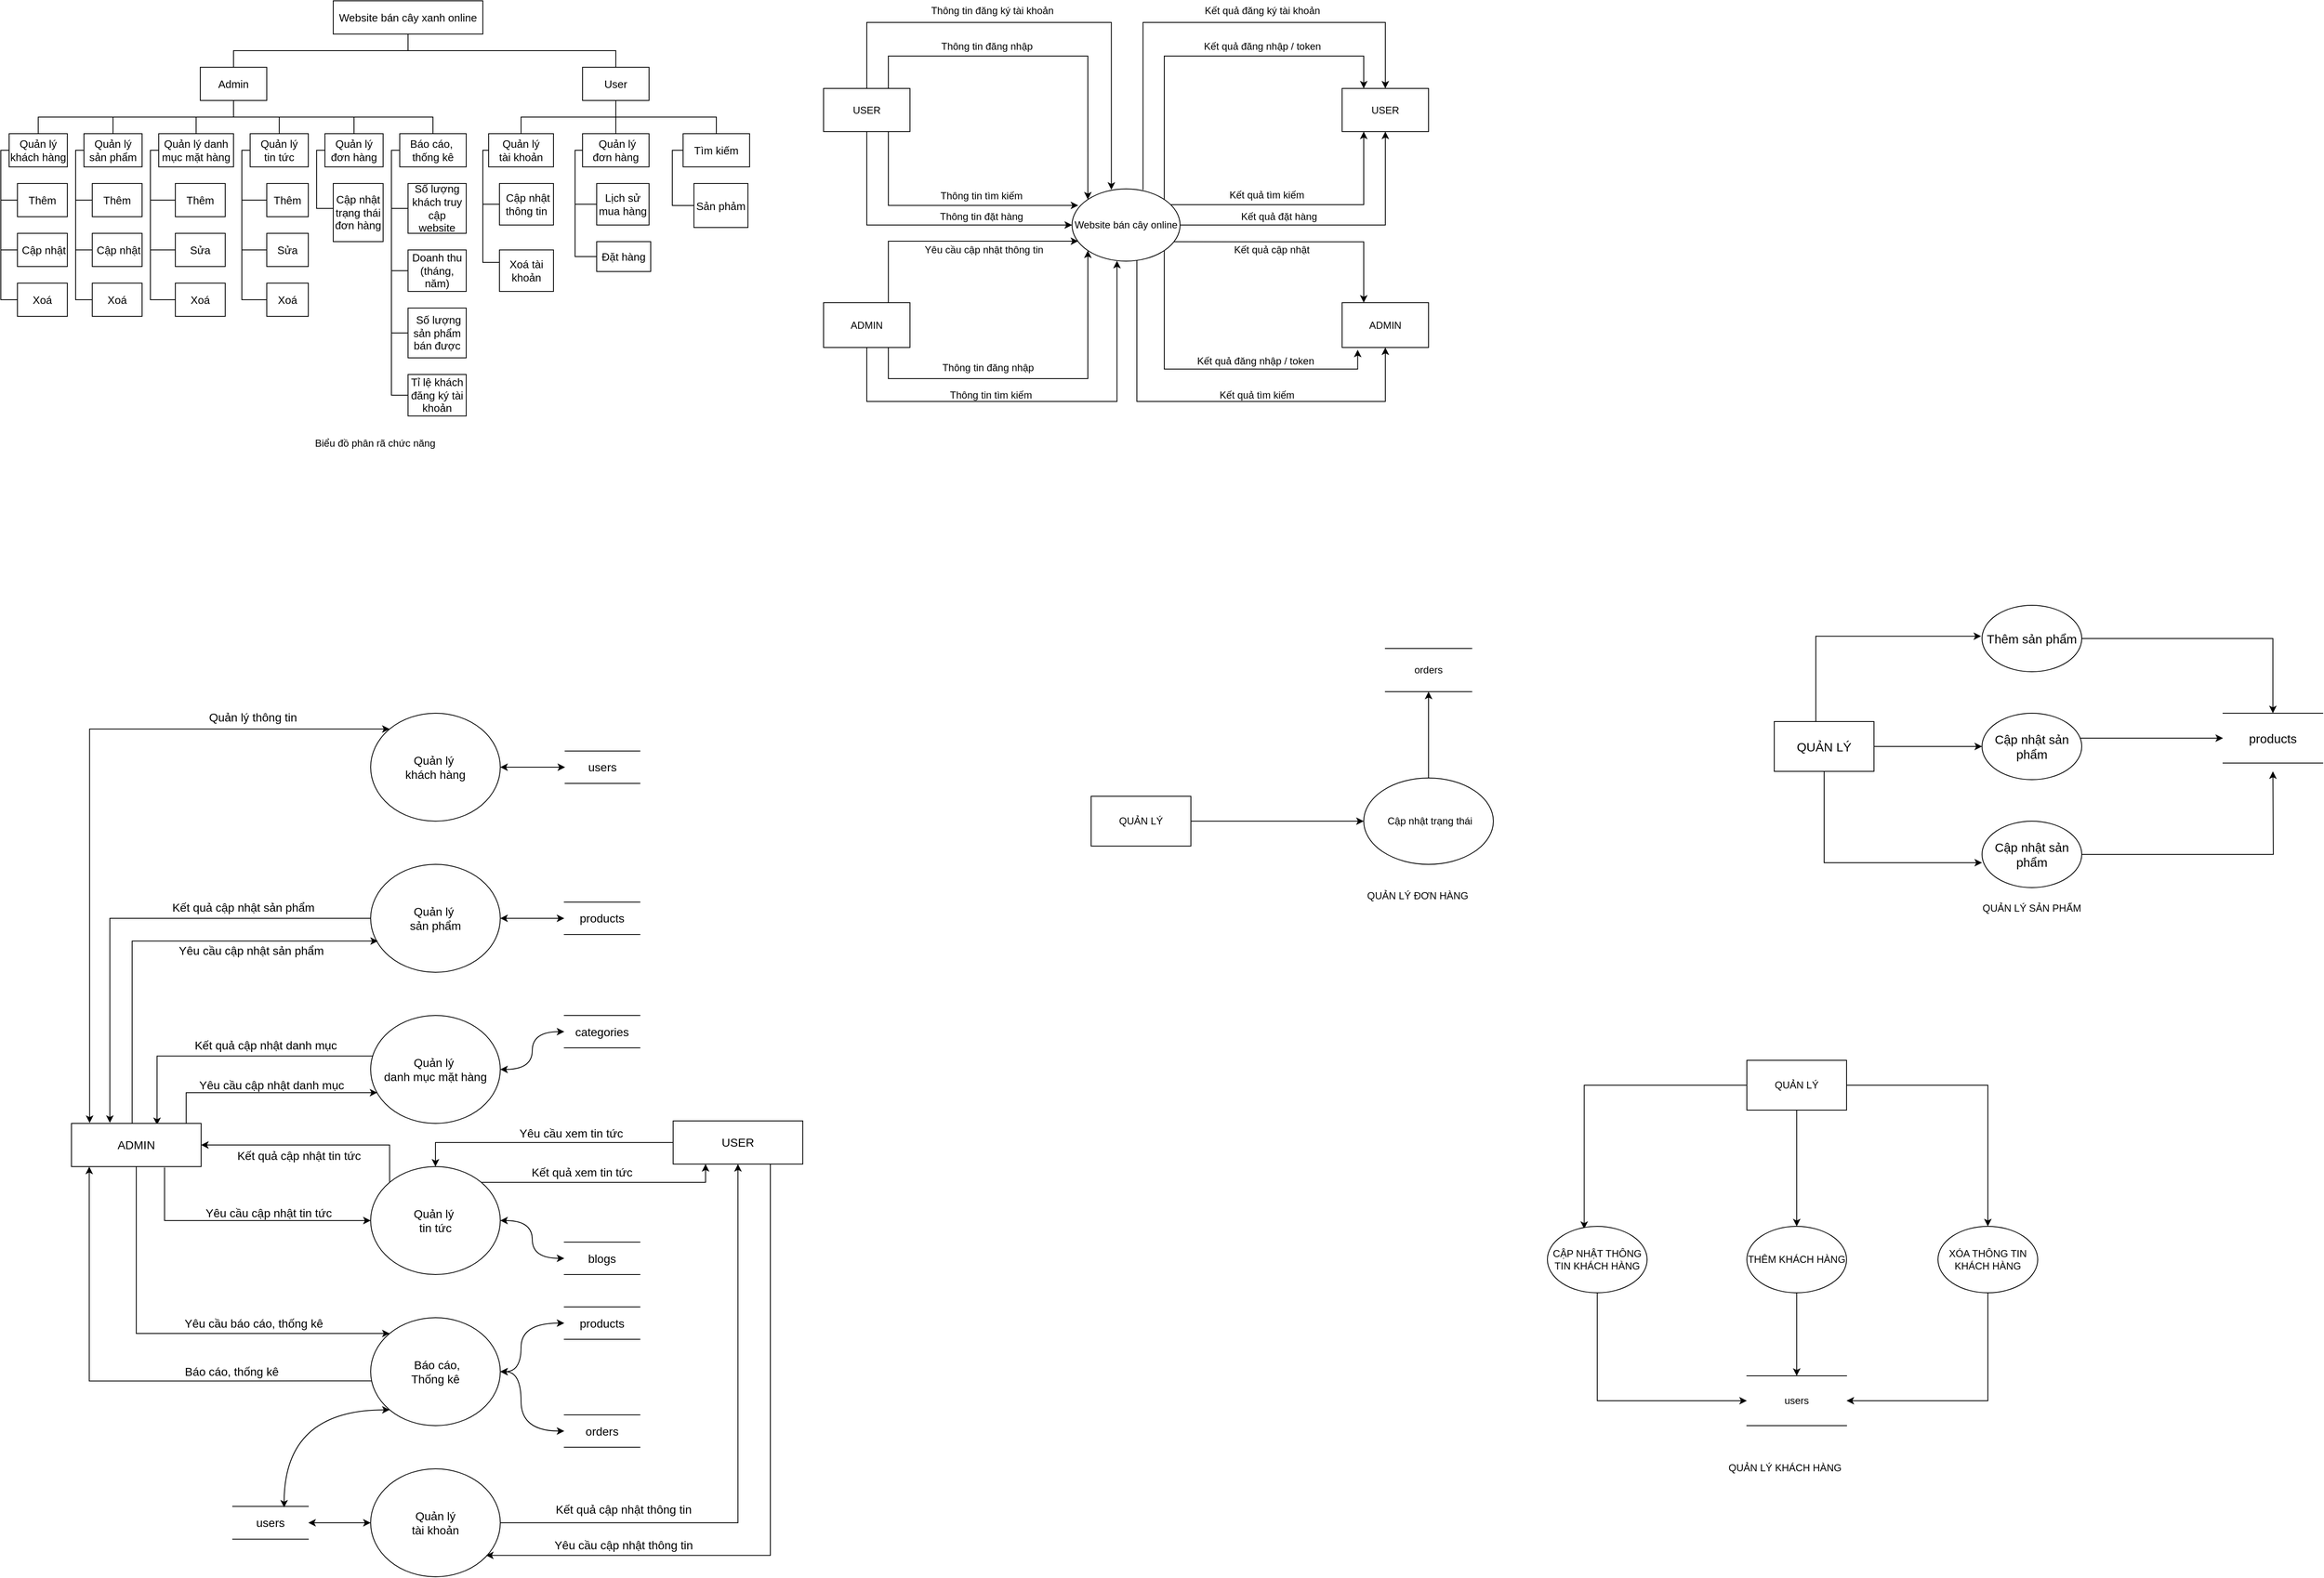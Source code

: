 <mxfile version="13.5.3" type="github">
  <diagram id="et3AeFfBmYFvC4YX-WKQ" name="Page-1">
    <mxGraphModel dx="928" dy="590" grid="1" gridSize="13" guides="1" tooltips="1" connect="1" arrows="1" fold="1" page="1" pageScale="1" pageWidth="8000" pageHeight="8000" background="#FFFFFF" math="0" shadow="0">
      <root>
        <mxCell id="0" />
        <mxCell id="1" parent="0" />
        <mxCell id="l6hHztyn9rgP2krN6HWv-18" style="edgeStyle=orthogonalEdgeStyle;rounded=0;orthogonalLoop=1;jettySize=auto;html=1;exitX=0.5;exitY=1;exitDx=0;exitDy=0;entryX=0.5;entryY=0;entryDx=0;entryDy=0;endArrow=none;endFill=0;fontSize=13;" parent="1" source="l6hHztyn9rgP2krN6HWv-1" target="l6hHztyn9rgP2krN6HWv-2" edge="1">
          <mxGeometry relative="1" as="geometry" />
        </mxCell>
        <mxCell id="l6hHztyn9rgP2krN6HWv-19" style="edgeStyle=orthogonalEdgeStyle;rounded=0;orthogonalLoop=1;jettySize=auto;html=1;exitX=0.5;exitY=1;exitDx=0;exitDy=0;entryX=0.5;entryY=0;entryDx=0;entryDy=0;endArrow=none;endFill=0;fontSize=13;" parent="1" source="l6hHztyn9rgP2krN6HWv-1" target="l6hHztyn9rgP2krN6HWv-3" edge="1">
          <mxGeometry relative="1" as="geometry" />
        </mxCell>
        <mxCell id="l6hHztyn9rgP2krN6HWv-1" value="Website bán cây xanh online" style="rounded=0;whiteSpace=wrap;html=1;fontSize=13;" parent="1" vertex="1">
          <mxGeometry x="450" y="52" width="180" height="40" as="geometry" />
        </mxCell>
        <mxCell id="l6hHztyn9rgP2krN6HWv-12" style="edgeStyle=orthogonalEdgeStyle;rounded=0;orthogonalLoop=1;jettySize=auto;html=1;exitX=0.5;exitY=1;exitDx=0;exitDy=0;entryX=0.5;entryY=0;entryDx=0;entryDy=0;endArrow=none;endFill=0;fontSize=13;" parent="1" source="l6hHztyn9rgP2krN6HWv-2" target="l6hHztyn9rgP2krN6HWv-4" edge="1">
          <mxGeometry relative="1" as="geometry" />
        </mxCell>
        <mxCell id="l6hHztyn9rgP2krN6HWv-13" style="edgeStyle=orthogonalEdgeStyle;rounded=0;orthogonalLoop=1;jettySize=auto;html=1;exitX=0.5;exitY=1;exitDx=0;exitDy=0;entryX=0.5;entryY=0;entryDx=0;entryDy=0;endArrow=none;endFill=0;fontSize=13;" parent="1" source="l6hHztyn9rgP2krN6HWv-2" target="l6hHztyn9rgP2krN6HWv-8" edge="1">
          <mxGeometry relative="1" as="geometry" />
        </mxCell>
        <mxCell id="l6hHztyn9rgP2krN6HWv-14" style="edgeStyle=orthogonalEdgeStyle;rounded=0;orthogonalLoop=1;jettySize=auto;html=1;exitX=0.5;exitY=1;exitDx=0;exitDy=0;entryX=0.5;entryY=0;entryDx=0;entryDy=0;endArrow=none;endFill=0;fontSize=13;" parent="1" source="l6hHztyn9rgP2krN6HWv-2" target="l6hHztyn9rgP2krN6HWv-9" edge="1">
          <mxGeometry relative="1" as="geometry" />
        </mxCell>
        <mxCell id="l6hHztyn9rgP2krN6HWv-15" style="edgeStyle=orthogonalEdgeStyle;rounded=0;orthogonalLoop=1;jettySize=auto;html=1;exitX=0.5;exitY=1;exitDx=0;exitDy=0;entryX=0.5;entryY=0;entryDx=0;entryDy=0;endArrow=none;endFill=0;fontSize=13;" parent="1" source="l6hHztyn9rgP2krN6HWv-2" target="l6hHztyn9rgP2krN6HWv-7" edge="1">
          <mxGeometry relative="1" as="geometry" />
        </mxCell>
        <mxCell id="l6hHztyn9rgP2krN6HWv-16" style="edgeStyle=orthogonalEdgeStyle;rounded=0;orthogonalLoop=1;jettySize=auto;html=1;exitX=0.5;exitY=1;exitDx=0;exitDy=0;entryX=0.5;entryY=0;entryDx=0;entryDy=0;endArrow=none;endFill=0;fontSize=13;" parent="1" source="l6hHztyn9rgP2krN6HWv-2" target="l6hHztyn9rgP2krN6HWv-6" edge="1">
          <mxGeometry relative="1" as="geometry" />
        </mxCell>
        <mxCell id="l6hHztyn9rgP2krN6HWv-17" style="edgeStyle=orthogonalEdgeStyle;rounded=0;orthogonalLoop=1;jettySize=auto;html=1;exitX=0.5;exitY=1;exitDx=0;exitDy=0;entryX=0.5;entryY=0;entryDx=0;entryDy=0;endArrow=none;endFill=0;fontSize=13;" parent="1" source="l6hHztyn9rgP2krN6HWv-2" target="l6hHztyn9rgP2krN6HWv-5" edge="1">
          <mxGeometry relative="1" as="geometry" />
        </mxCell>
        <mxCell id="l6hHztyn9rgP2krN6HWv-2" value="Admin" style="rounded=0;whiteSpace=wrap;html=1;fontSize=13;" parent="1" vertex="1">
          <mxGeometry x="290" y="132" width="80" height="40" as="geometry" />
        </mxCell>
        <mxCell id="l6hHztyn9rgP2krN6HWv-20" style="edgeStyle=orthogonalEdgeStyle;rounded=0;orthogonalLoop=1;jettySize=auto;html=1;exitX=0.5;exitY=1;exitDx=0;exitDy=0;entryX=0.5;entryY=0;entryDx=0;entryDy=0;endArrow=none;endFill=0;fontSize=13;" parent="1" source="l6hHztyn9rgP2krN6HWv-3" target="l6hHztyn9rgP2krN6HWv-10" edge="1">
          <mxGeometry relative="1" as="geometry" />
        </mxCell>
        <mxCell id="l6hHztyn9rgP2krN6HWv-21" style="edgeStyle=orthogonalEdgeStyle;rounded=0;orthogonalLoop=1;jettySize=auto;html=1;exitX=0.5;exitY=1;exitDx=0;exitDy=0;entryX=0.5;entryY=0;entryDx=0;entryDy=0;endArrow=none;endFill=0;fontSize=13;" parent="1" source="l6hHztyn9rgP2krN6HWv-3" target="l6hHztyn9rgP2krN6HWv-11" edge="1">
          <mxGeometry relative="1" as="geometry" />
        </mxCell>
        <mxCell id="C2IFcDloGhtmpvNx6dyK-3" style="edgeStyle=orthogonalEdgeStyle;rounded=0;orthogonalLoop=1;jettySize=auto;html=1;exitX=0.5;exitY=1;exitDx=0;exitDy=0;entryX=0.5;entryY=0;entryDx=0;entryDy=0;endArrow=none;endFill=0;fontSize=13;" parent="1" source="l6hHztyn9rgP2krN6HWv-3" target="C2IFcDloGhtmpvNx6dyK-2" edge="1">
          <mxGeometry relative="1" as="geometry" />
        </mxCell>
        <mxCell id="l6hHztyn9rgP2krN6HWv-3" value="User" style="rounded=0;whiteSpace=wrap;html=1;fontSize=13;" parent="1" vertex="1">
          <mxGeometry x="750" y="132" width="80" height="40" as="geometry" />
        </mxCell>
        <mxCell id="l6hHztyn9rgP2krN6HWv-25" style="edgeStyle=orthogonalEdgeStyle;rounded=0;orthogonalLoop=1;jettySize=auto;html=1;exitX=0;exitY=0.5;exitDx=0;exitDy=0;entryX=0;entryY=0.5;entryDx=0;entryDy=0;endArrow=none;endFill=0;fontSize=13;" parent="1" source="l6hHztyn9rgP2krN6HWv-4" target="l6hHztyn9rgP2krN6HWv-22" edge="1">
          <mxGeometry relative="1" as="geometry">
            <Array as="points">
              <mxPoint x="50" y="232" />
              <mxPoint x="50" y="292" />
            </Array>
          </mxGeometry>
        </mxCell>
        <mxCell id="l6hHztyn9rgP2krN6HWv-26" style="edgeStyle=orthogonalEdgeStyle;rounded=0;orthogonalLoop=1;jettySize=auto;html=1;exitX=0;exitY=0.5;exitDx=0;exitDy=0;entryX=0;entryY=0.5;entryDx=0;entryDy=0;endArrow=none;endFill=0;fontSize=13;" parent="1" source="l6hHztyn9rgP2krN6HWv-4" target="l6hHztyn9rgP2krN6HWv-23" edge="1">
          <mxGeometry relative="1" as="geometry">
            <Array as="points">
              <mxPoint x="50" y="232" />
              <mxPoint x="50" y="352" />
            </Array>
          </mxGeometry>
        </mxCell>
        <mxCell id="l6hHztyn9rgP2krN6HWv-27" style="edgeStyle=orthogonalEdgeStyle;rounded=0;orthogonalLoop=1;jettySize=auto;html=1;exitX=0;exitY=0.5;exitDx=0;exitDy=0;entryX=0;entryY=0.5;entryDx=0;entryDy=0;endArrow=none;endFill=0;fontSize=13;" parent="1" source="l6hHztyn9rgP2krN6HWv-4" target="l6hHztyn9rgP2krN6HWv-24" edge="1">
          <mxGeometry relative="1" as="geometry">
            <Array as="points">
              <mxPoint x="50" y="232" />
              <mxPoint x="50" y="412" />
            </Array>
          </mxGeometry>
        </mxCell>
        <mxCell id="l6hHztyn9rgP2krN6HWv-4" value="Quản lý &lt;br style=&quot;font-size: 13px;&quot;&gt;khách hàng" style="rounded=0;whiteSpace=wrap;html=1;fontSize=13;" parent="1" vertex="1">
          <mxGeometry x="60" y="212" width="70" height="40" as="geometry" />
        </mxCell>
        <mxCell id="l6hHztyn9rgP2krN6HWv-53" style="edgeStyle=orthogonalEdgeStyle;rounded=0;orthogonalLoop=1;jettySize=auto;html=1;exitX=0;exitY=0.5;exitDx=0;exitDy=0;entryX=0;entryY=0.5;entryDx=0;entryDy=0;endArrow=none;endFill=0;fontSize=13;" parent="1" source="l6hHztyn9rgP2krN6HWv-5" target="l6hHztyn9rgP2krN6HWv-49" edge="1">
          <mxGeometry relative="1" as="geometry">
            <Array as="points">
              <mxPoint x="520" y="232" />
              <mxPoint x="520" y="302" />
            </Array>
          </mxGeometry>
        </mxCell>
        <mxCell id="l6hHztyn9rgP2krN6HWv-54" style="edgeStyle=orthogonalEdgeStyle;rounded=0;orthogonalLoop=1;jettySize=auto;html=1;exitX=0;exitY=0.5;exitDx=0;exitDy=0;entryX=0;entryY=0.5;entryDx=0;entryDy=0;endArrow=none;endFill=0;fontSize=13;" parent="1" source="l6hHztyn9rgP2krN6HWv-5" target="l6hHztyn9rgP2krN6HWv-51" edge="1">
          <mxGeometry relative="1" as="geometry">
            <Array as="points">
              <mxPoint x="520" y="232" />
              <mxPoint x="520" y="377" />
            </Array>
          </mxGeometry>
        </mxCell>
        <mxCell id="l6hHztyn9rgP2krN6HWv-55" style="edgeStyle=orthogonalEdgeStyle;rounded=0;orthogonalLoop=1;jettySize=auto;html=1;exitX=0;exitY=0.5;exitDx=0;exitDy=0;entryX=0;entryY=0.5;entryDx=0;entryDy=0;endArrow=none;endFill=0;fontSize=13;" parent="1" source="l6hHztyn9rgP2krN6HWv-5" target="l6hHztyn9rgP2krN6HWv-50" edge="1">
          <mxGeometry relative="1" as="geometry">
            <Array as="points">
              <mxPoint x="520" y="232" />
              <mxPoint x="520" y="452" />
            </Array>
          </mxGeometry>
        </mxCell>
        <mxCell id="l6hHztyn9rgP2krN6HWv-56" style="edgeStyle=orthogonalEdgeStyle;rounded=0;orthogonalLoop=1;jettySize=auto;html=1;exitX=0;exitY=0.5;exitDx=0;exitDy=0;entryX=0;entryY=0.5;entryDx=0;entryDy=0;endArrow=none;endFill=0;fontSize=13;" parent="1" source="l6hHztyn9rgP2krN6HWv-5" target="l6hHztyn9rgP2krN6HWv-52" edge="1">
          <mxGeometry relative="1" as="geometry">
            <Array as="points">
              <mxPoint x="520" y="232" />
              <mxPoint x="520" y="527" />
            </Array>
          </mxGeometry>
        </mxCell>
        <mxCell id="l6hHztyn9rgP2krN6HWv-5" value="Báo cáo,&amp;nbsp;&lt;br style=&quot;font-size: 13px;&quot;&gt;thống kê" style="rounded=0;whiteSpace=wrap;html=1;fontSize=13;" parent="1" vertex="1">
          <mxGeometry x="530" y="212" width="80" height="40" as="geometry" />
        </mxCell>
        <mxCell id="l6hHztyn9rgP2krN6HWv-48" style="edgeStyle=orthogonalEdgeStyle;rounded=0;orthogonalLoop=1;jettySize=auto;html=1;exitX=0;exitY=0.5;exitDx=0;exitDy=0;entryX=0;entryY=0.5;entryDx=0;entryDy=0;endArrow=none;endFill=0;fontSize=13;" parent="1" source="l6hHztyn9rgP2krN6HWv-6" target="l6hHztyn9rgP2krN6HWv-47" edge="1">
          <mxGeometry relative="1" as="geometry">
            <Array as="points">
              <mxPoint x="430" y="232" />
              <mxPoint x="430" y="302" />
            </Array>
          </mxGeometry>
        </mxCell>
        <mxCell id="l6hHztyn9rgP2krN6HWv-6" value="Quản lý&lt;br style=&quot;font-size: 13px;&quot;&gt;đơn hàng" style="rounded=0;whiteSpace=wrap;html=1;fontSize=13;" parent="1" vertex="1">
          <mxGeometry x="440" y="212" width="70" height="40" as="geometry" />
        </mxCell>
        <mxCell id="l6hHztyn9rgP2krN6HWv-7" value="Quản lý&lt;br style=&quot;font-size: 13px;&quot;&gt;tin tức" style="rounded=0;whiteSpace=wrap;html=1;fontSize=13;" parent="1" vertex="1">
          <mxGeometry x="350" y="212" width="70" height="40" as="geometry" />
        </mxCell>
        <mxCell id="l6hHztyn9rgP2krN6HWv-34" style="edgeStyle=orthogonalEdgeStyle;rounded=0;orthogonalLoop=1;jettySize=auto;html=1;exitX=0;exitY=0.5;exitDx=0;exitDy=0;entryX=0;entryY=0.5;entryDx=0;entryDy=0;endArrow=none;endFill=0;fontSize=13;" parent="1" source="l6hHztyn9rgP2krN6HWv-8" target="l6hHztyn9rgP2krN6HWv-28" edge="1">
          <mxGeometry relative="1" as="geometry">
            <Array as="points">
              <mxPoint x="140" y="232" />
              <mxPoint x="140" y="292" />
            </Array>
          </mxGeometry>
        </mxCell>
        <mxCell id="l6hHztyn9rgP2krN6HWv-35" style="edgeStyle=orthogonalEdgeStyle;rounded=0;orthogonalLoop=1;jettySize=auto;html=1;exitX=0;exitY=0.5;exitDx=0;exitDy=0;entryX=0;entryY=0.5;entryDx=0;entryDy=0;endArrow=none;endFill=0;fontSize=13;" parent="1" source="l6hHztyn9rgP2krN6HWv-8" target="l6hHztyn9rgP2krN6HWv-29" edge="1">
          <mxGeometry relative="1" as="geometry">
            <Array as="points">
              <mxPoint x="140" y="232" />
              <mxPoint x="140" y="352" />
            </Array>
          </mxGeometry>
        </mxCell>
        <mxCell id="l6hHztyn9rgP2krN6HWv-37" style="edgeStyle=orthogonalEdgeStyle;rounded=0;orthogonalLoop=1;jettySize=auto;html=1;exitX=0;exitY=0.5;exitDx=0;exitDy=0;entryX=0;entryY=0.5;entryDx=0;entryDy=0;endArrow=none;endFill=0;fontSize=13;" parent="1" source="l6hHztyn9rgP2krN6HWv-8" target="l6hHztyn9rgP2krN6HWv-30" edge="1">
          <mxGeometry relative="1" as="geometry">
            <Array as="points">
              <mxPoint x="140" y="232" />
              <mxPoint x="140" y="412" />
            </Array>
          </mxGeometry>
        </mxCell>
        <mxCell id="l6hHztyn9rgP2krN6HWv-8" value="Quản lý &lt;br style=&quot;font-size: 13px;&quot;&gt;sản phẩm" style="rounded=0;whiteSpace=wrap;html=1;fontSize=13;" parent="1" vertex="1">
          <mxGeometry x="150" y="212" width="70" height="40" as="geometry" />
        </mxCell>
        <mxCell id="l6hHztyn9rgP2krN6HWv-38" style="edgeStyle=orthogonalEdgeStyle;rounded=0;orthogonalLoop=1;jettySize=auto;html=1;exitX=0;exitY=0.5;exitDx=0;exitDy=0;entryX=0;entryY=0.5;entryDx=0;entryDy=0;endArrow=none;endFill=0;fontSize=13;" parent="1" source="l6hHztyn9rgP2krN6HWv-9" target="l6hHztyn9rgP2krN6HWv-31" edge="1">
          <mxGeometry relative="1" as="geometry">
            <Array as="points">
              <mxPoint x="230" y="232" />
              <mxPoint x="230" y="292" />
            </Array>
          </mxGeometry>
        </mxCell>
        <mxCell id="l6hHztyn9rgP2krN6HWv-39" style="edgeStyle=orthogonalEdgeStyle;rounded=0;orthogonalLoop=1;jettySize=auto;html=1;exitX=0;exitY=0.5;exitDx=0;exitDy=0;entryX=0;entryY=0.5;entryDx=0;entryDy=0;endArrow=none;endFill=0;fontSize=13;" parent="1" source="l6hHztyn9rgP2krN6HWv-9" target="l6hHztyn9rgP2krN6HWv-32" edge="1">
          <mxGeometry relative="1" as="geometry">
            <Array as="points">
              <mxPoint x="230" y="232" />
              <mxPoint x="230" y="352" />
            </Array>
          </mxGeometry>
        </mxCell>
        <mxCell id="l6hHztyn9rgP2krN6HWv-40" style="edgeStyle=orthogonalEdgeStyle;rounded=0;orthogonalLoop=1;jettySize=auto;html=1;exitX=0;exitY=0.5;exitDx=0;exitDy=0;entryX=0;entryY=0.5;entryDx=0;entryDy=0;endArrow=none;endFill=0;fontSize=13;" parent="1" source="l6hHztyn9rgP2krN6HWv-9" target="l6hHztyn9rgP2krN6HWv-33" edge="1">
          <mxGeometry relative="1" as="geometry">
            <Array as="points">
              <mxPoint x="230" y="232" />
              <mxPoint x="230" y="412" />
            </Array>
          </mxGeometry>
        </mxCell>
        <mxCell id="l6hHztyn9rgP2krN6HWv-9" value="Quản lý danh mục mặt hàng" style="rounded=0;whiteSpace=wrap;html=1;fontSize=13;" parent="1" vertex="1">
          <mxGeometry x="240" y="212" width="90" height="40" as="geometry" />
        </mxCell>
        <mxCell id="l6hHztyn9rgP2krN6HWv-59" style="edgeStyle=orthogonalEdgeStyle;rounded=0;orthogonalLoop=1;jettySize=auto;html=1;exitX=0;exitY=0.5;exitDx=0;exitDy=0;entryX=0;entryY=0.5;entryDx=0;entryDy=0;endArrow=none;endFill=0;fontSize=13;" parent="1" source="l6hHztyn9rgP2krN6HWv-10" target="l6hHztyn9rgP2krN6HWv-57" edge="1">
          <mxGeometry relative="1" as="geometry">
            <Array as="points">
              <mxPoint x="630" y="232" />
              <mxPoint x="630" y="297" />
            </Array>
          </mxGeometry>
        </mxCell>
        <mxCell id="l6hHztyn9rgP2krN6HWv-60" style="edgeStyle=orthogonalEdgeStyle;rounded=0;orthogonalLoop=1;jettySize=auto;html=1;exitX=0;exitY=0.5;exitDx=0;exitDy=0;entryX=0;entryY=0.5;entryDx=0;entryDy=0;endArrow=none;endFill=0;fontSize=13;" parent="1" source="l6hHztyn9rgP2krN6HWv-10" target="l6hHztyn9rgP2krN6HWv-58" edge="1">
          <mxGeometry relative="1" as="geometry">
            <Array as="points">
              <mxPoint x="630" y="232" />
              <mxPoint x="630" y="367" />
            </Array>
          </mxGeometry>
        </mxCell>
        <mxCell id="l6hHztyn9rgP2krN6HWv-10" value="Quản lý&lt;br style=&quot;font-size: 13px;&quot;&gt;tài khoản" style="rounded=0;whiteSpace=wrap;html=1;fontSize=13;" parent="1" vertex="1">
          <mxGeometry x="637" y="212" width="78" height="40" as="geometry" />
        </mxCell>
        <mxCell id="l6hHztyn9rgP2krN6HWv-62" style="edgeStyle=orthogonalEdgeStyle;rounded=0;orthogonalLoop=1;jettySize=auto;html=1;exitX=0;exitY=0.5;exitDx=0;exitDy=0;entryX=0;entryY=0.5;entryDx=0;entryDy=0;endArrow=none;endFill=0;fontSize=13;" parent="1" source="l6hHztyn9rgP2krN6HWv-11" target="l6hHztyn9rgP2krN6HWv-61" edge="1">
          <mxGeometry relative="1" as="geometry">
            <Array as="points">
              <mxPoint x="741" y="232" />
              <mxPoint x="741" y="297" />
            </Array>
          </mxGeometry>
        </mxCell>
        <mxCell id="l6hHztyn9rgP2krN6HWv-66" style="edgeStyle=orthogonalEdgeStyle;rounded=0;orthogonalLoop=1;jettySize=auto;html=1;exitX=0;exitY=0.5;exitDx=0;exitDy=0;entryX=0;entryY=0.5;entryDx=0;entryDy=0;endArrow=none;endFill=0;fontSize=13;" parent="1" source="l6hHztyn9rgP2krN6HWv-11" target="l6hHztyn9rgP2krN6HWv-64" edge="1">
          <mxGeometry relative="1" as="geometry">
            <Array as="points">
              <mxPoint x="741" y="232" />
              <mxPoint x="741" y="360" />
            </Array>
          </mxGeometry>
        </mxCell>
        <mxCell id="l6hHztyn9rgP2krN6HWv-11" value="&amp;nbsp;Quản lý&lt;br style=&quot;font-size: 13px;&quot;&gt;đơn hàng" style="rounded=0;whiteSpace=wrap;html=1;fontSize=13;" parent="1" vertex="1">
          <mxGeometry x="750" y="212" width="80" height="40" as="geometry" />
        </mxCell>
        <mxCell id="l6hHztyn9rgP2krN6HWv-22" value="Thêm&lt;br style=&quot;font-size: 13px;&quot;&gt;" style="rounded=0;whiteSpace=wrap;html=1;fontSize=13;" parent="1" vertex="1">
          <mxGeometry x="70" y="272" width="60" height="40" as="geometry" />
        </mxCell>
        <mxCell id="l6hHztyn9rgP2krN6HWv-23" value="&amp;nbsp;Cập nhật" style="rounded=0;whiteSpace=wrap;html=1;fontSize=13;" parent="1" vertex="1">
          <mxGeometry x="70" y="332" width="60" height="40" as="geometry" />
        </mxCell>
        <mxCell id="l6hHztyn9rgP2krN6HWv-24" value="Xoá" style="rounded=0;whiteSpace=wrap;html=1;fontSize=13;" parent="1" vertex="1">
          <mxGeometry x="70" y="392" width="60" height="40" as="geometry" />
        </mxCell>
        <mxCell id="l6hHztyn9rgP2krN6HWv-28" value="Thêm&lt;br style=&quot;font-size: 13px;&quot;&gt;" style="rounded=0;whiteSpace=wrap;html=1;fontSize=13;" parent="1" vertex="1">
          <mxGeometry x="160" y="272" width="60" height="40" as="geometry" />
        </mxCell>
        <mxCell id="l6hHztyn9rgP2krN6HWv-29" value="&amp;nbsp;Cập nhật" style="rounded=0;whiteSpace=wrap;html=1;fontSize=13;" parent="1" vertex="1">
          <mxGeometry x="160" y="332" width="60" height="40" as="geometry" />
        </mxCell>
        <mxCell id="l6hHztyn9rgP2krN6HWv-30" value="Xoá" style="rounded=0;whiteSpace=wrap;html=1;fontSize=13;" parent="1" vertex="1">
          <mxGeometry x="160" y="392" width="60" height="40" as="geometry" />
        </mxCell>
        <mxCell id="l6hHztyn9rgP2krN6HWv-31" value="Thêm&lt;br style=&quot;font-size: 13px;&quot;&gt;" style="rounded=0;whiteSpace=wrap;html=1;fontSize=13;" parent="1" vertex="1">
          <mxGeometry x="260" y="272" width="60" height="40" as="geometry" />
        </mxCell>
        <mxCell id="l6hHztyn9rgP2krN6HWv-32" value="Sửa" style="rounded=0;whiteSpace=wrap;html=1;fontSize=13;" parent="1" vertex="1">
          <mxGeometry x="260" y="332" width="60" height="40" as="geometry" />
        </mxCell>
        <mxCell id="l6hHztyn9rgP2krN6HWv-33" value="Xoá" style="rounded=0;whiteSpace=wrap;html=1;fontSize=13;" parent="1" vertex="1">
          <mxGeometry x="260" y="392" width="60" height="40" as="geometry" />
        </mxCell>
        <mxCell id="l6hHztyn9rgP2krN6HWv-41" style="edgeStyle=orthogonalEdgeStyle;rounded=0;orthogonalLoop=1;jettySize=auto;html=1;exitX=0;exitY=0.5;exitDx=0;exitDy=0;entryX=0;entryY=0.5;entryDx=0;entryDy=0;endArrow=none;endFill=0;fontSize=13;" parent="1" target="l6hHztyn9rgP2krN6HWv-44" edge="1">
          <mxGeometry relative="1" as="geometry">
            <mxPoint x="350" y="232" as="sourcePoint" />
            <Array as="points">
              <mxPoint x="340" y="232" />
              <mxPoint x="340" y="292" />
            </Array>
          </mxGeometry>
        </mxCell>
        <mxCell id="l6hHztyn9rgP2krN6HWv-42" style="edgeStyle=orthogonalEdgeStyle;rounded=0;orthogonalLoop=1;jettySize=auto;html=1;exitX=0;exitY=0.5;exitDx=0;exitDy=0;entryX=0;entryY=0.5;entryDx=0;entryDy=0;endArrow=none;endFill=0;fontSize=13;" parent="1" target="l6hHztyn9rgP2krN6HWv-45" edge="1">
          <mxGeometry relative="1" as="geometry">
            <mxPoint x="350" y="232" as="sourcePoint" />
            <Array as="points">
              <mxPoint x="340" y="232" />
              <mxPoint x="340" y="352" />
            </Array>
          </mxGeometry>
        </mxCell>
        <mxCell id="l6hHztyn9rgP2krN6HWv-43" style="edgeStyle=orthogonalEdgeStyle;rounded=0;orthogonalLoop=1;jettySize=auto;html=1;exitX=0;exitY=0.5;exitDx=0;exitDy=0;entryX=0;entryY=0.5;entryDx=0;entryDy=0;endArrow=none;endFill=0;fontSize=13;" parent="1" target="l6hHztyn9rgP2krN6HWv-46" edge="1">
          <mxGeometry relative="1" as="geometry">
            <mxPoint x="350" y="232" as="sourcePoint" />
            <Array as="points">
              <mxPoint x="340" y="232" />
              <mxPoint x="340" y="412" />
            </Array>
          </mxGeometry>
        </mxCell>
        <mxCell id="l6hHztyn9rgP2krN6HWv-44" value="Thêm&lt;br style=&quot;font-size: 13px;&quot;&gt;" style="rounded=0;whiteSpace=wrap;html=1;fontSize=13;" parent="1" vertex="1">
          <mxGeometry x="370" y="272" width="50" height="40" as="geometry" />
        </mxCell>
        <mxCell id="l6hHztyn9rgP2krN6HWv-45" value="Sửa" style="rounded=0;whiteSpace=wrap;html=1;fontSize=13;" parent="1" vertex="1">
          <mxGeometry x="370" y="332" width="50" height="40" as="geometry" />
        </mxCell>
        <mxCell id="l6hHztyn9rgP2krN6HWv-46" value="Xoá" style="rounded=0;whiteSpace=wrap;html=1;fontSize=13;" parent="1" vertex="1">
          <mxGeometry x="370" y="392" width="50" height="40" as="geometry" />
        </mxCell>
        <mxCell id="l6hHztyn9rgP2krN6HWv-47" value="Cập nhật&lt;br style=&quot;font-size: 13px;&quot;&gt;trạng thái&lt;br style=&quot;font-size: 13px;&quot;&gt;đơn hàng" style="rounded=0;whiteSpace=wrap;html=1;fontSize=13;" parent="1" vertex="1">
          <mxGeometry x="450" y="272" width="60" height="70" as="geometry" />
        </mxCell>
        <mxCell id="l6hHztyn9rgP2krN6HWv-49" value="Số lượng khách truy cập website" style="rounded=0;whiteSpace=wrap;html=1;fontSize=13;" parent="1" vertex="1">
          <mxGeometry x="540" y="272" width="70" height="60" as="geometry" />
        </mxCell>
        <mxCell id="l6hHztyn9rgP2krN6HWv-50" value="&amp;nbsp;Số lượng sản phẩm bán được" style="rounded=0;whiteSpace=wrap;html=1;fontSize=13;" parent="1" vertex="1">
          <mxGeometry x="540" y="422" width="70" height="60" as="geometry" />
        </mxCell>
        <mxCell id="l6hHztyn9rgP2krN6HWv-51" value="Doanh thu&lt;br style=&quot;font-size: 13px;&quot;&gt;(tháng, năm)" style="rounded=0;whiteSpace=wrap;html=1;fontSize=13;" parent="1" vertex="1">
          <mxGeometry x="540" y="352" width="70" height="50" as="geometry" />
        </mxCell>
        <mxCell id="l6hHztyn9rgP2krN6HWv-52" value="Tỉ lệ khách đăng ký tài khoản" style="rounded=0;whiteSpace=wrap;html=1;fontSize=13;" parent="1" vertex="1">
          <mxGeometry x="540" y="502" width="70" height="50" as="geometry" />
        </mxCell>
        <mxCell id="l6hHztyn9rgP2krN6HWv-57" value="&amp;nbsp;Cập nhật thông tin" style="rounded=0;whiteSpace=wrap;html=1;fontSize=13;" parent="1" vertex="1">
          <mxGeometry x="650" y="272" width="65" height="50" as="geometry" />
        </mxCell>
        <mxCell id="l6hHztyn9rgP2krN6HWv-58" value="Xoá tài khoản" style="rounded=0;whiteSpace=wrap;html=1;fontSize=13;" parent="1" vertex="1">
          <mxGeometry x="650" y="352" width="65" height="50" as="geometry" />
        </mxCell>
        <mxCell id="l6hHztyn9rgP2krN6HWv-61" value="Lịch sử&lt;br style=&quot;font-size: 13px;&quot;&gt;mua hàng" style="rounded=0;whiteSpace=wrap;html=1;fontSize=13;" parent="1" vertex="1">
          <mxGeometry x="767" y="272" width="63" height="50" as="geometry" />
        </mxCell>
        <mxCell id="l6hHztyn9rgP2krN6HWv-64" value="Đặt hàng" style="rounded=0;whiteSpace=wrap;html=1;fontSize=13;" parent="1" vertex="1">
          <mxGeometry x="767" y="342" width="65" height="36" as="geometry" />
        </mxCell>
        <mxCell id="l6hHztyn9rgP2krN6HWv-76" style="edgeStyle=orthogonalEdgeStyle;rounded=0;orthogonalLoop=1;jettySize=auto;html=1;exitX=1;exitY=1;exitDx=0;exitDy=0;entryX=0.18;entryY=1.05;entryDx=0;entryDy=0;entryPerimeter=0;endArrow=classic;endFill=1;" parent="1" source="l6hHztyn9rgP2krN6HWv-67" target="l6hHztyn9rgP2krN6HWv-75" edge="1">
          <mxGeometry relative="1" as="geometry">
            <Array as="points">
              <mxPoint x="1450" y="495.5" />
              <mxPoint x="1683" y="495.5" />
            </Array>
          </mxGeometry>
        </mxCell>
        <mxCell id="l6hHztyn9rgP2krN6HWv-80" style="edgeStyle=orthogonalEdgeStyle;rounded=0;orthogonalLoop=1;jettySize=auto;html=1;entryX=0.5;entryY=1;entryDx=0;entryDy=0;endArrow=classic;endFill=1;" parent="1" source="l6hHztyn9rgP2krN6HWv-67" target="l6hHztyn9rgP2krN6HWv-75" edge="1">
          <mxGeometry relative="1" as="geometry">
            <Array as="points">
              <mxPoint x="1417" y="534.5" />
              <mxPoint x="1716" y="534.5" />
            </Array>
          </mxGeometry>
        </mxCell>
        <mxCell id="l6hHztyn9rgP2krN6HWv-83" style="edgeStyle=orthogonalEdgeStyle;rounded=0;orthogonalLoop=1;jettySize=auto;html=1;exitX=1;exitY=0;exitDx=0;exitDy=0;entryX=0.25;entryY=0;entryDx=0;entryDy=0;endArrow=classic;endFill=1;" parent="1" source="l6hHztyn9rgP2krN6HWv-67" target="l6hHztyn9rgP2krN6HWv-81" edge="1">
          <mxGeometry relative="1" as="geometry">
            <Array as="points">
              <mxPoint x="1450" y="118.5" />
              <mxPoint x="1690" y="118.5" />
            </Array>
          </mxGeometry>
        </mxCell>
        <mxCell id="ec-PwEsvEGPstZVbb-wG-12" style="edgeStyle=orthogonalEdgeStyle;rounded=0;orthogonalLoop=1;jettySize=auto;html=1;exitX=0.657;exitY=0.014;exitDx=0;exitDy=0;entryX=0.5;entryY=0;entryDx=0;entryDy=0;exitPerimeter=0;" parent="1" source="l6hHztyn9rgP2krN6HWv-67" target="l6hHztyn9rgP2krN6HWv-81" edge="1">
          <mxGeometry relative="1" as="geometry">
            <Array as="points">
              <mxPoint x="1424" y="78" />
              <mxPoint x="1716" y="78" />
            </Array>
          </mxGeometry>
        </mxCell>
        <mxCell id="ec-PwEsvEGPstZVbb-wG-14" style="edgeStyle=orthogonalEdgeStyle;rounded=0;orthogonalLoop=1;jettySize=auto;html=1;exitX=0.912;exitY=0.218;exitDx=0;exitDy=0;entryX=0.25;entryY=1;entryDx=0;entryDy=0;exitPerimeter=0;" parent="1" source="l6hHztyn9rgP2krN6HWv-67" target="l6hHztyn9rgP2krN6HWv-81" edge="1">
          <mxGeometry relative="1" as="geometry" />
        </mxCell>
        <mxCell id="ec-PwEsvEGPstZVbb-wG-17" style="edgeStyle=orthogonalEdgeStyle;rounded=0;orthogonalLoop=1;jettySize=auto;html=1;entryX=0.5;entryY=1;entryDx=0;entryDy=0;" parent="1" source="l6hHztyn9rgP2krN6HWv-67" target="l6hHztyn9rgP2krN6HWv-81" edge="1">
          <mxGeometry relative="1" as="geometry" />
        </mxCell>
        <mxCell id="gGlTVquiV2Og2seTX1WU-3" style="edgeStyle=orthogonalEdgeStyle;rounded=0;orthogonalLoop=1;jettySize=auto;html=1;exitX=0.935;exitY=0.732;exitDx=0;exitDy=0;entryX=0.25;entryY=0;entryDx=0;entryDy=0;exitPerimeter=0;" parent="1" source="l6hHztyn9rgP2krN6HWv-67" target="l6hHztyn9rgP2krN6HWv-75" edge="1">
          <mxGeometry relative="1" as="geometry" />
        </mxCell>
        <mxCell id="l6hHztyn9rgP2krN6HWv-67" value="Website bán cây online" style="ellipse;whiteSpace=wrap;html=1;" parent="1" vertex="1">
          <mxGeometry x="1339" y="278.5" width="130" height="87" as="geometry" />
        </mxCell>
        <mxCell id="l6hHztyn9rgP2krN6HWv-74" style="edgeStyle=orthogonalEdgeStyle;rounded=0;orthogonalLoop=1;jettySize=auto;html=1;exitX=0.75;exitY=1;exitDx=0;exitDy=0;entryX=0;entryY=1;entryDx=0;entryDy=0;endArrow=classic;endFill=1;" parent="1" source="l6hHztyn9rgP2krN6HWv-68" target="l6hHztyn9rgP2krN6HWv-67" edge="1">
          <mxGeometry relative="1" as="geometry">
            <Array as="points">
              <mxPoint x="1118" y="507" />
              <mxPoint x="1358" y="507" />
            </Array>
          </mxGeometry>
        </mxCell>
        <mxCell id="l6hHztyn9rgP2krN6HWv-77" style="edgeStyle=orthogonalEdgeStyle;rounded=0;orthogonalLoop=1;jettySize=auto;html=1;exitX=0.5;exitY=1;exitDx=0;exitDy=0;entryX=0.416;entryY=0.996;entryDx=0;entryDy=0;entryPerimeter=0;endArrow=classic;endFill=1;" parent="1" source="l6hHztyn9rgP2krN6HWv-68" target="l6hHztyn9rgP2krN6HWv-67" edge="1">
          <mxGeometry relative="1" as="geometry">
            <Array as="points">
              <mxPoint x="1092" y="534.5" />
              <mxPoint x="1393" y="534.5" />
            </Array>
          </mxGeometry>
        </mxCell>
        <mxCell id="ec-PwEsvEGPstZVbb-wG-6" style="edgeStyle=orthogonalEdgeStyle;rounded=0;orthogonalLoop=1;jettySize=auto;html=1;exitX=0.75;exitY=0;exitDx=0;exitDy=0;entryX=0.057;entryY=0.724;entryDx=0;entryDy=0;entryPerimeter=0;" parent="1" source="l6hHztyn9rgP2krN6HWv-68" target="l6hHztyn9rgP2krN6HWv-67" edge="1">
          <mxGeometry relative="1" as="geometry">
            <Array as="points">
              <mxPoint x="1118" y="342" />
            </Array>
          </mxGeometry>
        </mxCell>
        <mxCell id="l6hHztyn9rgP2krN6HWv-68" value="ADMIN" style="rounded=0;whiteSpace=wrap;html=1;" parent="1" vertex="1">
          <mxGeometry x="1040" y="415.5" width="104" height="54" as="geometry" />
        </mxCell>
        <mxCell id="l6hHztyn9rgP2krN6HWv-71" style="edgeStyle=orthogonalEdgeStyle;rounded=0;orthogonalLoop=1;jettySize=auto;html=1;exitX=0.25;exitY=0;exitDx=0;exitDy=0;endArrow=classic;endFill=1;entryX=0;entryY=0;entryDx=0;entryDy=0;" parent="1" source="l6hHztyn9rgP2krN6HWv-69" target="l6hHztyn9rgP2krN6HWv-67" edge="1">
          <mxGeometry relative="1" as="geometry">
            <mxPoint x="1443" y="222.5" as="targetPoint" />
            <Array as="points">
              <mxPoint x="1066" y="165.5" />
              <mxPoint x="1118" y="165.5" />
              <mxPoint x="1118" y="118.5" />
              <mxPoint x="1358" y="118.5" />
            </Array>
          </mxGeometry>
        </mxCell>
        <mxCell id="ec-PwEsvEGPstZVbb-wG-1" style="edgeStyle=orthogonalEdgeStyle;rounded=0;orthogonalLoop=1;jettySize=auto;html=1;exitX=0.75;exitY=1;exitDx=0;exitDy=0;entryX=0.057;entryY=0.229;entryDx=0;entryDy=0;entryPerimeter=0;" parent="1" source="l6hHztyn9rgP2krN6HWv-69" target="l6hHztyn9rgP2krN6HWv-67" edge="1">
          <mxGeometry relative="1" as="geometry">
            <Array as="points">
              <mxPoint x="1118" y="298" />
            </Array>
          </mxGeometry>
        </mxCell>
        <mxCell id="ec-PwEsvEGPstZVbb-wG-4" style="edgeStyle=orthogonalEdgeStyle;rounded=0;orthogonalLoop=1;jettySize=auto;html=1;exitX=0.5;exitY=0;exitDx=0;exitDy=0;entryX=0.364;entryY=0.012;entryDx=0;entryDy=0;entryPerimeter=0;" parent="1" source="l6hHztyn9rgP2krN6HWv-69" target="l6hHztyn9rgP2krN6HWv-67" edge="1">
          <mxGeometry relative="1" as="geometry">
            <Array as="points">
              <mxPoint x="1092" y="78" />
              <mxPoint x="1386" y="78" />
            </Array>
          </mxGeometry>
        </mxCell>
        <mxCell id="ec-PwEsvEGPstZVbb-wG-20" style="edgeStyle=orthogonalEdgeStyle;rounded=0;orthogonalLoop=1;jettySize=auto;html=1;exitX=0.5;exitY=1;exitDx=0;exitDy=0;entryX=0;entryY=0.5;entryDx=0;entryDy=0;" parent="1" source="l6hHztyn9rgP2krN6HWv-69" target="l6hHztyn9rgP2krN6HWv-67" edge="1">
          <mxGeometry relative="1" as="geometry">
            <Array as="points">
              <mxPoint x="1092" y="322" />
            </Array>
          </mxGeometry>
        </mxCell>
        <mxCell id="l6hHztyn9rgP2krN6HWv-69" value="USER" style="rounded=0;whiteSpace=wrap;html=1;" parent="1" vertex="1">
          <mxGeometry x="1040" y="157.5" width="104" height="52" as="geometry" />
        </mxCell>
        <mxCell id="l6hHztyn9rgP2krN6HWv-72" value="&amp;nbsp;Thông tin đăng nhập" style="text;html=1;strokeColor=none;fillColor=none;align=center;verticalAlign=middle;whiteSpace=wrap;rounded=0;" parent="1" vertex="1">
          <mxGeometry x="1170" y="96.5" width="130" height="20" as="geometry" />
        </mxCell>
        <mxCell id="l6hHztyn9rgP2krN6HWv-75" value="ADMIN" style="rounded=0;whiteSpace=wrap;html=1;" parent="1" vertex="1">
          <mxGeometry x="1664" y="415.5" width="104" height="54" as="geometry" />
        </mxCell>
        <mxCell id="l6hHztyn9rgP2krN6HWv-79" style="edgeStyle=orthogonalEdgeStyle;rounded=0;orthogonalLoop=1;jettySize=auto;html=1;exitX=0.5;exitY=1;exitDx=0;exitDy=0;endArrow=classic;endFill=1;" parent="1" source="l6hHztyn9rgP2krN6HWv-67" target="l6hHztyn9rgP2krN6HWv-67" edge="1">
          <mxGeometry relative="1" as="geometry" />
        </mxCell>
        <mxCell id="l6hHztyn9rgP2krN6HWv-81" value="USER" style="rounded=0;whiteSpace=wrap;html=1;" parent="1" vertex="1">
          <mxGeometry x="1664" y="157.5" width="104" height="52" as="geometry" />
        </mxCell>
        <mxCell id="l6hHztyn9rgP2krN6HWv-82" value="&amp;nbsp;Kết quả đăng nhập / token" style="text;html=1;strokeColor=none;fillColor=none;align=center;verticalAlign=middle;whiteSpace=wrap;rounded=0;" parent="1" vertex="1">
          <mxGeometry x="1469" y="96.5" width="195" height="20" as="geometry" />
        </mxCell>
        <mxCell id="ec-PwEsvEGPstZVbb-wG-2" value="&amp;nbsp;Thông tin tìm kiếm" style="text;html=1;strokeColor=none;fillColor=none;align=center;verticalAlign=middle;whiteSpace=wrap;rounded=0;" parent="1" vertex="1">
          <mxGeometry x="1170" y="276.5" width="117" height="20" as="geometry" />
        </mxCell>
        <mxCell id="ec-PwEsvEGPstZVbb-wG-5" value="&amp;nbsp;Thông tin đăng ký tài khoản" style="text;html=1;strokeColor=none;fillColor=none;align=center;verticalAlign=middle;whiteSpace=wrap;rounded=0;" parent="1" vertex="1">
          <mxGeometry x="1157" y="54" width="169" height="20" as="geometry" />
        </mxCell>
        <mxCell id="ec-PwEsvEGPstZVbb-wG-7" value="&amp;nbsp;Yêu cầu cập nhật thông tin" style="text;html=1;strokeColor=none;fillColor=none;align=center;verticalAlign=middle;whiteSpace=wrap;rounded=0;" parent="1" vertex="1">
          <mxGeometry x="1147" y="342" width="169" height="20" as="geometry" />
        </mxCell>
        <mxCell id="ec-PwEsvEGPstZVbb-wG-8" value="Thông tin đăng nhập" style="text;html=1;strokeColor=none;fillColor=none;align=center;verticalAlign=middle;whiteSpace=wrap;rounded=0;" parent="1" vertex="1">
          <mxGeometry x="1172.5" y="484" width="130" height="20" as="geometry" />
        </mxCell>
        <mxCell id="ec-PwEsvEGPstZVbb-wG-9" value="Thông tin tìm kiếm" style="text;html=1;strokeColor=none;fillColor=none;align=center;verticalAlign=middle;whiteSpace=wrap;rounded=0;" parent="1" vertex="1">
          <mxGeometry x="1170" y="517" width="143" height="20" as="geometry" />
        </mxCell>
        <mxCell id="ec-PwEsvEGPstZVbb-wG-10" value="&amp;nbsp;Kết quả tìm kiếm" style="text;html=1;strokeColor=none;fillColor=none;align=center;verticalAlign=middle;whiteSpace=wrap;rounded=0;" parent="1" vertex="1">
          <mxGeometry x="1469" y="517" width="182" height="20" as="geometry" />
        </mxCell>
        <mxCell id="ec-PwEsvEGPstZVbb-wG-11" value="Kết quả đăng nhập / token" style="text;html=1;strokeColor=none;fillColor=none;align=center;verticalAlign=middle;whiteSpace=wrap;rounded=0;" parent="1" vertex="1">
          <mxGeometry x="1469" y="475.5" width="182" height="20" as="geometry" />
        </mxCell>
        <mxCell id="ec-PwEsvEGPstZVbb-wG-13" value="&amp;nbsp;Kết quả đăng ký tài khoản" style="text;html=1;strokeColor=none;fillColor=none;align=center;verticalAlign=middle;whiteSpace=wrap;rounded=0;" parent="1" vertex="1">
          <mxGeometry x="1482" y="54" width="169" height="20" as="geometry" />
        </mxCell>
        <mxCell id="ec-PwEsvEGPstZVbb-wG-15" value="Kết quả tìm kiếm" style="text;html=1;strokeColor=none;fillColor=none;align=center;verticalAlign=middle;whiteSpace=wrap;rounded=0;" parent="1" vertex="1">
          <mxGeometry x="1488.5" y="276" width="169" height="20" as="geometry" />
        </mxCell>
        <mxCell id="ec-PwEsvEGPstZVbb-wG-18" value="&amp;nbsp;Kết quả đặt hàng" style="text;html=1;strokeColor=none;fillColor=none;align=center;verticalAlign=middle;whiteSpace=wrap;rounded=0;" parent="1" vertex="1">
          <mxGeometry x="1488.5" y="302" width="195" height="20" as="geometry" />
        </mxCell>
        <mxCell id="ec-PwEsvEGPstZVbb-wG-22" value="&amp;nbsp;Thông tin đặt hàng" style="text;html=1;strokeColor=none;fillColor=none;align=center;verticalAlign=middle;whiteSpace=wrap;rounded=0;" parent="1" vertex="1">
          <mxGeometry x="1170" y="302" width="117" height="20" as="geometry" />
        </mxCell>
        <mxCell id="gGlTVquiV2Og2seTX1WU-4" value="Kết quả cập nhật" style="text;html=1;strokeColor=none;fillColor=none;align=center;verticalAlign=middle;whiteSpace=wrap;rounded=0;" parent="1" vertex="1">
          <mxGeometry x="1508" y="342" width="143" height="20" as="geometry" />
        </mxCell>
        <mxCell id="C2IFcDloGhtmpvNx6dyK-5" style="edgeStyle=orthogonalEdgeStyle;rounded=0;orthogonalLoop=1;jettySize=auto;html=1;exitX=0;exitY=0.5;exitDx=0;exitDy=0;entryX=0;entryY=0.5;entryDx=0;entryDy=0;endArrow=none;endFill=0;fontSize=13;" parent="1" source="C2IFcDloGhtmpvNx6dyK-2" target="C2IFcDloGhtmpvNx6dyK-4" edge="1">
          <mxGeometry relative="1" as="geometry">
            <Array as="points">
              <mxPoint x="858" y="232" />
              <mxPoint x="858" y="299" />
            </Array>
          </mxGeometry>
        </mxCell>
        <mxCell id="C2IFcDloGhtmpvNx6dyK-2" value="Tìm kiếm" style="rounded=0;whiteSpace=wrap;html=1;fontSize=13;" parent="1" vertex="1">
          <mxGeometry x="871" y="212" width="80" height="40" as="geometry" />
        </mxCell>
        <mxCell id="C2IFcDloGhtmpvNx6dyK-4" value="Sản phảm" style="rounded=0;whiteSpace=wrap;html=1;fontSize=13;" parent="1" vertex="1">
          <mxGeometry x="884" y="272" width="65" height="53" as="geometry" />
        </mxCell>
        <mxCell id="mp-Dix43uqPFVnYYOMZN-43" style="edgeStyle=orthogonalEdgeStyle;curved=1;rounded=0;orthogonalLoop=1;jettySize=auto;html=1;exitX=1;exitY=0.5;exitDx=0;exitDy=0;entryX=0;entryY=0.5;entryDx=0;entryDy=0;startArrow=classic;startFill=1;fontSize=14;" edge="1" parent="1" source="h9ZULKqXgdOWw3vTZxCR-1" target="h9ZULKqXgdOWw3vTZxCR-12">
          <mxGeometry relative="1" as="geometry" />
        </mxCell>
        <mxCell id="h9ZULKqXgdOWw3vTZxCR-1" value="Quản lý&amp;nbsp;&lt;br style=&quot;font-size: 14px;&quot;&gt;khách hàng" style="ellipse;whiteSpace=wrap;html=1;fontSize=14;" parent="1" vertex="1">
          <mxGeometry x="495" y="910" width="156" height="130" as="geometry" />
        </mxCell>
        <mxCell id="mp-Dix43uqPFVnYYOMZN-36" style="edgeStyle=orthogonalEdgeStyle;rounded=0;orthogonalLoop=1;jettySize=auto;html=1;exitX=0;exitY=0.5;exitDx=0;exitDy=0;startArrow=none;startFill=0;fontSize=14;entryX=0.296;entryY=-0.013;entryDx=0;entryDy=0;entryPerimeter=0;" edge="1" parent="1" source="h9ZULKqXgdOWw3vTZxCR-3" target="h9ZULKqXgdOWw3vTZxCR-8">
          <mxGeometry relative="1" as="geometry">
            <mxPoint x="184" y="1401" as="targetPoint" />
          </mxGeometry>
        </mxCell>
        <mxCell id="mp-Dix43uqPFVnYYOMZN-42" style="edgeStyle=orthogonalEdgeStyle;rounded=0;orthogonalLoop=1;jettySize=auto;html=1;exitX=1;exitY=0.5;exitDx=0;exitDy=0;entryX=0;entryY=0.5;entryDx=0;entryDy=0;startArrow=classic;startFill=1;fontSize=14;curved=1;" edge="1" parent="1" source="h9ZULKqXgdOWw3vTZxCR-3" target="mp-Dix43uqPFVnYYOMZN-41">
          <mxGeometry relative="1" as="geometry" />
        </mxCell>
        <mxCell id="h9ZULKqXgdOWw3vTZxCR-3" value="Quản lý&amp;nbsp;&lt;br style=&quot;font-size: 14px;&quot;&gt;sản phẩm" style="ellipse;whiteSpace=wrap;html=1;fontSize=14;" parent="1" vertex="1">
          <mxGeometry x="495" y="1092" width="156" height="130" as="geometry" />
        </mxCell>
        <mxCell id="mp-Dix43uqPFVnYYOMZN-29" style="edgeStyle=orthogonalEdgeStyle;rounded=0;orthogonalLoop=1;jettySize=auto;html=1;exitX=1;exitY=0.5;exitDx=0;exitDy=0;entryX=0;entryY=0.5;entryDx=0;entryDy=0;startArrow=classic;startFill=1;fontSize=14;curved=1;" edge="1" parent="1" source="h9ZULKqXgdOWw3vTZxCR-4" target="mp-Dix43uqPFVnYYOMZN-28">
          <mxGeometry relative="1" as="geometry" />
        </mxCell>
        <mxCell id="mp-Dix43uqPFVnYYOMZN-33" style="edgeStyle=orthogonalEdgeStyle;rounded=0;orthogonalLoop=1;jettySize=auto;html=1;exitX=0.019;exitY=0.376;exitDx=0;exitDy=0;entryX=0.66;entryY=0.037;entryDx=0;entryDy=0;entryPerimeter=0;startArrow=none;startFill=0;fontSize=14;exitPerimeter=0;" edge="1" parent="1" source="h9ZULKqXgdOWw3vTZxCR-4" target="h9ZULKqXgdOWw3vTZxCR-8">
          <mxGeometry relative="1" as="geometry">
            <Array as="points">
              <mxPoint x="238" y="1323" />
            </Array>
          </mxGeometry>
        </mxCell>
        <mxCell id="h9ZULKqXgdOWw3vTZxCR-4" value="Quản lý&amp;nbsp;&lt;br style=&quot;font-size: 14px;&quot;&gt;danh mục mặt hàng" style="ellipse;whiteSpace=wrap;html=1;fontSize=14;" parent="1" vertex="1">
          <mxGeometry x="495" y="1274" width="156" height="130" as="geometry" />
        </mxCell>
        <mxCell id="mp-Dix43uqPFVnYYOMZN-15" style="edgeStyle=orthogonalEdgeStyle;rounded=0;orthogonalLoop=1;jettySize=auto;html=1;exitX=1;exitY=0.5;exitDx=0;exitDy=0;entryX=0;entryY=0.5;entryDx=0;entryDy=0;startArrow=classic;startFill=1;fontSize=14;curved=1;" edge="1" parent="1" source="h9ZULKqXgdOWw3vTZxCR-5" target="mp-Dix43uqPFVnYYOMZN-14">
          <mxGeometry relative="1" as="geometry" />
        </mxCell>
        <mxCell id="mp-Dix43uqPFVnYYOMZN-16" style="edgeStyle=orthogonalEdgeStyle;rounded=0;orthogonalLoop=1;jettySize=auto;html=1;exitX=0;exitY=0;exitDx=0;exitDy=0;entryX=1;entryY=0.5;entryDx=0;entryDy=0;startArrow=none;startFill=0;fontSize=14;" edge="1" parent="1" source="h9ZULKqXgdOWw3vTZxCR-5" target="h9ZULKqXgdOWw3vTZxCR-8">
          <mxGeometry relative="1" as="geometry">
            <Array as="points">
              <mxPoint x="518" y="1430" />
            </Array>
          </mxGeometry>
        </mxCell>
        <mxCell id="mp-Dix43uqPFVnYYOMZN-20" style="edgeStyle=orthogonalEdgeStyle;rounded=0;orthogonalLoop=1;jettySize=auto;html=1;exitX=1;exitY=0;exitDx=0;exitDy=0;entryX=0.25;entryY=1;entryDx=0;entryDy=0;startArrow=none;startFill=0;fontSize=14;" edge="1" parent="1" source="h9ZULKqXgdOWw3vTZxCR-5" target="h9ZULKqXgdOWw3vTZxCR-11">
          <mxGeometry relative="1" as="geometry">
            <Array as="points">
              <mxPoint x="898" y="1475" />
            </Array>
          </mxGeometry>
        </mxCell>
        <mxCell id="h9ZULKqXgdOWw3vTZxCR-5" value="Quản lý&amp;nbsp;&lt;br style=&quot;font-size: 14px;&quot;&gt;tin tức" style="ellipse;whiteSpace=wrap;html=1;fontSize=14;" parent="1" vertex="1">
          <mxGeometry x="495" y="1456" width="156" height="130" as="geometry" />
        </mxCell>
        <mxCell id="mp-Dix43uqPFVnYYOMZN-8" style="edgeStyle=orthogonalEdgeStyle;rounded=0;orthogonalLoop=1;jettySize=auto;html=1;exitX=0;exitY=1;exitDx=0;exitDy=0;entryX=0.68;entryY=0.033;entryDx=0;entryDy=0;entryPerimeter=0;startArrow=classic;startFill=1;fontSize=14;curved=1;" edge="1" parent="1" source="h9ZULKqXgdOWw3vTZxCR-7" target="mp-Dix43uqPFVnYYOMZN-2">
          <mxGeometry relative="1" as="geometry">
            <Array as="points">
              <mxPoint x="391" y="1749" />
            </Array>
          </mxGeometry>
        </mxCell>
        <mxCell id="mp-Dix43uqPFVnYYOMZN-9" style="edgeStyle=orthogonalEdgeStyle;curved=1;rounded=0;orthogonalLoop=1;jettySize=auto;html=1;exitX=1;exitY=0.5;exitDx=0;exitDy=0;entryX=0;entryY=0.5;entryDx=0;entryDy=0;startArrow=classic;startFill=1;fontSize=14;" edge="1" parent="1" source="h9ZULKqXgdOWw3vTZxCR-7" target="mp-Dix43uqPFVnYYOMZN-6">
          <mxGeometry relative="1" as="geometry">
            <Array as="points">
              <mxPoint x="676" y="1703" />
              <mxPoint x="676" y="1645" />
            </Array>
          </mxGeometry>
        </mxCell>
        <mxCell id="mp-Dix43uqPFVnYYOMZN-10" style="edgeStyle=orthogonalEdgeStyle;curved=1;rounded=0;orthogonalLoop=1;jettySize=auto;html=1;exitX=1;exitY=0.5;exitDx=0;exitDy=0;entryX=0;entryY=0.5;entryDx=0;entryDy=0;startArrow=classic;startFill=1;fontSize=14;" edge="1" parent="1" source="h9ZULKqXgdOWw3vTZxCR-7" target="mp-Dix43uqPFVnYYOMZN-7">
          <mxGeometry relative="1" as="geometry">
            <Array as="points">
              <mxPoint x="676" y="1703" />
              <mxPoint x="676" y="1775" />
            </Array>
          </mxGeometry>
        </mxCell>
        <mxCell id="mp-Dix43uqPFVnYYOMZN-24" style="edgeStyle=orthogonalEdgeStyle;rounded=0;orthogonalLoop=1;jettySize=auto;html=1;exitX=0.016;exitY=0.586;exitDx=0;exitDy=0;entryX=0.137;entryY=1.002;entryDx=0;entryDy=0;entryPerimeter=0;startArrow=none;startFill=0;fontSize=14;exitPerimeter=0;" edge="1" parent="1" source="h9ZULKqXgdOWw3vTZxCR-7" target="h9ZULKqXgdOWw3vTZxCR-8">
          <mxGeometry relative="1" as="geometry" />
        </mxCell>
        <mxCell id="h9ZULKqXgdOWw3vTZxCR-7" value="&amp;nbsp;Báo cáo,&lt;br style=&quot;font-size: 14px;&quot;&gt;Thống kê" style="ellipse;whiteSpace=wrap;html=1;fontSize=14;" parent="1" vertex="1">
          <mxGeometry x="495" y="1638" width="156" height="130" as="geometry" />
        </mxCell>
        <mxCell id="h9ZULKqXgdOWw3vTZxCR-14" style="edgeStyle=orthogonalEdgeStyle;rounded=0;orthogonalLoop=1;jettySize=auto;html=1;exitX=0.14;exitY=-0.01;exitDx=0;exitDy=0;entryX=0;entryY=0;entryDx=0;entryDy=0;startArrow=classic;startFill=1;fontSize=14;exitPerimeter=0;" parent="1" source="h9ZULKqXgdOWw3vTZxCR-8" target="h9ZULKqXgdOWw3vTZxCR-1" edge="1">
          <mxGeometry relative="1" as="geometry">
            <Array as="points">
              <mxPoint x="157" y="929" />
            </Array>
          </mxGeometry>
        </mxCell>
        <mxCell id="mp-Dix43uqPFVnYYOMZN-11" style="edgeStyle=orthogonalEdgeStyle;rounded=0;orthogonalLoop=1;jettySize=auto;html=1;entryX=0;entryY=0.5;entryDx=0;entryDy=0;startArrow=none;startFill=0;fontSize=14;" edge="1" parent="1" target="h9ZULKqXgdOWw3vTZxCR-5">
          <mxGeometry relative="1" as="geometry">
            <mxPoint x="247" y="1457" as="sourcePoint" />
            <Array as="points">
              <mxPoint x="247" y="1457" />
              <mxPoint x="247" y="1521" />
            </Array>
          </mxGeometry>
        </mxCell>
        <mxCell id="mp-Dix43uqPFVnYYOMZN-23" style="edgeStyle=orthogonalEdgeStyle;rounded=0;orthogonalLoop=1;jettySize=auto;html=1;entryX=0;entryY=0;entryDx=0;entryDy=0;startArrow=none;startFill=0;fontSize=14;" edge="1" parent="1" source="h9ZULKqXgdOWw3vTZxCR-8" target="h9ZULKqXgdOWw3vTZxCR-7">
          <mxGeometry relative="1" as="geometry">
            <Array as="points">
              <mxPoint x="213" y="1657" />
            </Array>
          </mxGeometry>
        </mxCell>
        <mxCell id="mp-Dix43uqPFVnYYOMZN-31" style="edgeStyle=orthogonalEdgeStyle;rounded=0;orthogonalLoop=1;jettySize=auto;html=1;exitX=0.75;exitY=0;exitDx=0;exitDy=0;entryX=0.051;entryY=0.715;entryDx=0;entryDy=0;entryPerimeter=0;startArrow=none;startFill=0;fontSize=14;" edge="1" parent="1" source="h9ZULKqXgdOWw3vTZxCR-8" target="h9ZULKqXgdOWw3vTZxCR-4">
          <mxGeometry relative="1" as="geometry">
            <Array as="points">
              <mxPoint x="273" y="1404" />
              <mxPoint x="273" y="1367" />
            </Array>
          </mxGeometry>
        </mxCell>
        <mxCell id="mp-Dix43uqPFVnYYOMZN-35" style="edgeStyle=orthogonalEdgeStyle;rounded=0;orthogonalLoop=1;jettySize=auto;html=1;exitX=0.5;exitY=0;exitDx=0;exitDy=0;entryX=0.056;entryY=0.711;entryDx=0;entryDy=0;entryPerimeter=0;startArrow=none;startFill=0;fontSize=14;" edge="1" parent="1" source="h9ZULKqXgdOWw3vTZxCR-8" target="h9ZULKqXgdOWw3vTZxCR-3">
          <mxGeometry relative="1" as="geometry">
            <Array as="points">
              <mxPoint x="208" y="1404" />
              <mxPoint x="208" y="1184" />
            </Array>
          </mxGeometry>
        </mxCell>
        <mxCell id="h9ZULKqXgdOWw3vTZxCR-8" value="ADMIN" style="rounded=0;whiteSpace=wrap;html=1;fontSize=14;" parent="1" vertex="1">
          <mxGeometry x="135" y="1404" width="156" height="52" as="geometry" />
        </mxCell>
        <mxCell id="mp-Dix43uqPFVnYYOMZN-3" style="edgeStyle=orthogonalEdgeStyle;rounded=0;orthogonalLoop=1;jettySize=auto;html=1;exitX=0;exitY=0.5;exitDx=0;exitDy=0;entryX=1;entryY=0.5;entryDx=0;entryDy=0;fontSize=14;startArrow=classic;startFill=1;" edge="1" parent="1" source="h9ZULKqXgdOWw3vTZxCR-10" target="mp-Dix43uqPFVnYYOMZN-2">
          <mxGeometry relative="1" as="geometry" />
        </mxCell>
        <mxCell id="mp-Dix43uqPFVnYYOMZN-4" style="edgeStyle=orthogonalEdgeStyle;rounded=0;orthogonalLoop=1;jettySize=auto;html=1;exitX=1;exitY=0.5;exitDx=0;exitDy=0;entryX=0.5;entryY=1;entryDx=0;entryDy=0;startArrow=none;startFill=0;fontSize=14;" edge="1" parent="1" source="h9ZULKqXgdOWw3vTZxCR-10" target="h9ZULKqXgdOWw3vTZxCR-11">
          <mxGeometry relative="1" as="geometry" />
        </mxCell>
        <mxCell id="h9ZULKqXgdOWw3vTZxCR-10" value="Quản lý &lt;br style=&quot;font-size: 14px;&quot;&gt;tài khoản" style="ellipse;whiteSpace=wrap;html=1;fontSize=14;" parent="1" vertex="1">
          <mxGeometry x="495" y="1820" width="156" height="130" as="geometry" />
        </mxCell>
        <mxCell id="h9ZULKqXgdOWw3vTZxCR-15" style="edgeStyle=orthogonalEdgeStyle;rounded=0;orthogonalLoop=1;jettySize=auto;html=1;exitX=0.75;exitY=1;exitDx=0;exitDy=0;entryX=0.89;entryY=0.802;entryDx=0;entryDy=0;startArrow=none;startFill=0;entryPerimeter=0;fontSize=14;" parent="1" source="h9ZULKqXgdOWw3vTZxCR-11" target="h9ZULKqXgdOWw3vTZxCR-10" edge="1">
          <mxGeometry relative="1" as="geometry">
            <Array as="points">
              <mxPoint x="976" y="1924" />
            </Array>
          </mxGeometry>
        </mxCell>
        <mxCell id="mp-Dix43uqPFVnYYOMZN-19" style="edgeStyle=orthogonalEdgeStyle;rounded=0;orthogonalLoop=1;jettySize=auto;html=1;exitX=0;exitY=0.5;exitDx=0;exitDy=0;entryX=0.5;entryY=0;entryDx=0;entryDy=0;startArrow=none;startFill=0;fontSize=14;" edge="1" parent="1" source="h9ZULKqXgdOWw3vTZxCR-11" target="h9ZULKqXgdOWw3vTZxCR-5">
          <mxGeometry relative="1" as="geometry" />
        </mxCell>
        <mxCell id="h9ZULKqXgdOWw3vTZxCR-11" value="USER" style="rounded=0;whiteSpace=wrap;html=1;fontSize=14;" parent="1" vertex="1">
          <mxGeometry x="859" y="1401" width="156" height="52" as="geometry" />
        </mxCell>
        <mxCell id="h9ZULKqXgdOWw3vTZxCR-12" value="users" style="shape=partialRectangle;whiteSpace=wrap;html=1;left=0;right=0;fillColor=none;fontSize=14;" parent="1" vertex="1">
          <mxGeometry x="729" y="955.5" width="90" height="39" as="geometry" />
        </mxCell>
        <mxCell id="h9ZULKqXgdOWw3vTZxCR-16" value="Quản lý thông tin" style="text;html=1;strokeColor=none;fillColor=none;align=center;verticalAlign=middle;whiteSpace=wrap;rounded=0;fontSize=14;" parent="1" vertex="1">
          <mxGeometry x="225" y="905" width="257" height="20" as="geometry" />
        </mxCell>
        <mxCell id="ONju6RULt3-C7NPFHh3n-3" style="edgeStyle=orthogonalEdgeStyle;rounded=0;orthogonalLoop=1;jettySize=auto;html=1;exitX=1;exitY=0.5;exitDx=0;exitDy=0;entryX=0;entryY=0.5;entryDx=0;entryDy=0;" parent="1" source="_EKO5Ppt5Kgi72TpD_UV-2" target="_EKO5Ppt5Kgi72TpD_UV-4" edge="1">
          <mxGeometry relative="1" as="geometry">
            <Array as="points">
              <mxPoint x="1534" y="1040" />
              <mxPoint x="1534" y="1040" />
            </Array>
          </mxGeometry>
        </mxCell>
        <mxCell id="_EKO5Ppt5Kgi72TpD_UV-2" value="QUẢN LÝ" style="rounded=0;whiteSpace=wrap;html=1;" parent="1" vertex="1">
          <mxGeometry x="1362" y="1010" width="120" height="60" as="geometry" />
        </mxCell>
        <mxCell id="ONju6RULt3-C7NPFHh3n-2" style="edgeStyle=orthogonalEdgeStyle;rounded=0;orthogonalLoop=1;jettySize=auto;html=1;exitX=0.5;exitY=0;exitDx=0;exitDy=0;entryX=0.5;entryY=1;entryDx=0;entryDy=0;" parent="1" source="_EKO5Ppt5Kgi72TpD_UV-4" target="ONju6RULt3-C7NPFHh3n-1" edge="1">
          <mxGeometry relative="1" as="geometry">
            <Array as="points">
              <mxPoint x="1768" y="936" />
              <mxPoint x="1768" y="936" />
            </Array>
          </mxGeometry>
        </mxCell>
        <mxCell id="_EKO5Ppt5Kgi72TpD_UV-4" value="&amp;nbsp;Cập nhật trạng thái" style="ellipse;whiteSpace=wrap;html=1;" parent="1" vertex="1">
          <mxGeometry x="1690" y="988" width="156" height="104" as="geometry" />
        </mxCell>
        <mxCell id="ONju6RULt3-C7NPFHh3n-1" value="orders" style="shape=partialRectangle;whiteSpace=wrap;html=1;left=0;right=0;fillColor=none;" parent="1" vertex="1">
          <mxGeometry x="1716" y="832" width="104" height="52" as="geometry" />
        </mxCell>
        <mxCell id="ONju6RULt3-C7NPFHh3n-5" value="Biểu đồ phân rã chức năng" style="text;html=1;strokeColor=none;fillColor=none;align=center;verticalAlign=middle;whiteSpace=wrap;rounded=0;" parent="1" vertex="1">
          <mxGeometry x="273" y="552" width="455" height="65" as="geometry" />
        </mxCell>
        <mxCell id="ONju6RULt3-C7NPFHh3n-6" style="edgeStyle=orthogonalEdgeStyle;rounded=0;orthogonalLoop=1;jettySize=auto;html=1;entryX=-0.009;entryY=0.465;entryDx=0;entryDy=0;entryPerimeter=0;fontSize=15;" parent="1" source="ONju6RULt3-C7NPFHh3n-9" target="ONju6RULt3-C7NPFHh3n-11" edge="1">
          <mxGeometry relative="1" as="geometry">
            <Array as="points">
              <mxPoint x="2234" y="817" />
            </Array>
          </mxGeometry>
        </mxCell>
        <mxCell id="ONju6RULt3-C7NPFHh3n-7" style="edgeStyle=orthogonalEdgeStyle;rounded=0;orthogonalLoop=1;jettySize=auto;html=1;entryX=0;entryY=0.5;entryDx=0;entryDy=0;fontSize=15;" parent="1" source="ONju6RULt3-C7NPFHh3n-9" target="ONju6RULt3-C7NPFHh3n-13" edge="1">
          <mxGeometry relative="1" as="geometry">
            <Array as="points" />
          </mxGeometry>
        </mxCell>
        <mxCell id="ONju6RULt3-C7NPFHh3n-8" style="edgeStyle=orthogonalEdgeStyle;rounded=0;orthogonalLoop=1;jettySize=auto;html=1;entryX=0;entryY=0.625;entryDx=0;entryDy=0;entryPerimeter=0;fontSize=15;" parent="1" source="ONju6RULt3-C7NPFHh3n-9" target="ONju6RULt3-C7NPFHh3n-15" edge="1">
          <mxGeometry relative="1" as="geometry">
            <Array as="points">
              <mxPoint x="2244" y="1090" />
            </Array>
          </mxGeometry>
        </mxCell>
        <mxCell id="ONju6RULt3-C7NPFHh3n-9" value="QUẢN LÝ" style="rounded=0;whiteSpace=wrap;html=1;fontSize=15;" parent="1" vertex="1">
          <mxGeometry x="2184" y="920" width="120" height="60" as="geometry" />
        </mxCell>
        <mxCell id="ONju6RULt3-C7NPFHh3n-10" style="edgeStyle=orthogonalEdgeStyle;rounded=0;orthogonalLoop=1;jettySize=auto;html=1;entryX=0.5;entryY=0;entryDx=0;entryDy=0;fontSize=15;" parent="1" source="ONju6RULt3-C7NPFHh3n-11" target="ONju6RULt3-C7NPFHh3n-16" edge="1">
          <mxGeometry relative="1" as="geometry" />
        </mxCell>
        <mxCell id="ONju6RULt3-C7NPFHh3n-11" value="Thêm sản phẩm" style="ellipse;whiteSpace=wrap;html=1;fontSize=15;" parent="1" vertex="1">
          <mxGeometry x="2434" y="780" width="120" height="80" as="geometry" />
        </mxCell>
        <mxCell id="ONju6RULt3-C7NPFHh3n-12" style="edgeStyle=orthogonalEdgeStyle;rounded=0;orthogonalLoop=1;jettySize=auto;html=1;fontSize=15;entryX=0;entryY=0.5;entryDx=0;entryDy=0;" parent="1" source="ONju6RULt3-C7NPFHh3n-13" target="ONju6RULt3-C7NPFHh3n-16" edge="1">
          <mxGeometry relative="1" as="geometry">
            <mxPoint x="2714" y="950" as="targetPoint" />
            <Array as="points">
              <mxPoint x="2678" y="940" />
              <mxPoint x="2678" y="940" />
            </Array>
          </mxGeometry>
        </mxCell>
        <mxCell id="ONju6RULt3-C7NPFHh3n-13" value="Cập nhật sản phẩm" style="ellipse;whiteSpace=wrap;html=1;fontSize=15;" parent="1" vertex="1">
          <mxGeometry x="2434" y="910" width="120" height="80" as="geometry" />
        </mxCell>
        <mxCell id="ONju6RULt3-C7NPFHh3n-14" style="edgeStyle=orthogonalEdgeStyle;rounded=0;orthogonalLoop=1;jettySize=auto;html=1;fontSize=15;" parent="1" source="ONju6RULt3-C7NPFHh3n-15" edge="1">
          <mxGeometry relative="1" as="geometry">
            <mxPoint x="2784" y="980" as="targetPoint" />
          </mxGeometry>
        </mxCell>
        <mxCell id="ONju6RULt3-C7NPFHh3n-15" value="Cập nhật sản phẩm" style="ellipse;whiteSpace=wrap;html=1;fontSize=15;" parent="1" vertex="1">
          <mxGeometry x="2434" y="1040" width="120" height="80" as="geometry" />
        </mxCell>
        <mxCell id="ONju6RULt3-C7NPFHh3n-16" value="products" style="shape=partialRectangle;whiteSpace=wrap;html=1;left=0;right=0;fillColor=none;fontSize=15;" parent="1" vertex="1">
          <mxGeometry x="2724" y="910" width="120" height="60" as="geometry" />
        </mxCell>
        <mxCell id="ONju6RULt3-C7NPFHh3n-18" value="QUẢN LÝ SẢN PHẨM" style="text;html=1;strokeColor=none;fillColor=none;align=center;verticalAlign=middle;whiteSpace=wrap;rounded=0;" parent="1" vertex="1">
          <mxGeometry x="2338" y="1120" width="312" height="49" as="geometry" />
        </mxCell>
        <mxCell id="ONju6RULt3-C7NPFHh3n-19" value="QUẢN LÝ ĐƠN HÀNG" style="text;html=1;strokeColor=none;fillColor=none;align=center;verticalAlign=middle;whiteSpace=wrap;rounded=0;" parent="1" vertex="1">
          <mxGeometry x="1599" y="1105" width="312" height="49" as="geometry" />
        </mxCell>
        <mxCell id="ONju6RULt3-C7NPFHh3n-67" style="edgeStyle=orthogonalEdgeStyle;rounded=0;orthogonalLoop=1;jettySize=auto;html=1;entryX=0.369;entryY=0.038;entryDx=0;entryDy=0;entryPerimeter=0;" parent="1" source="ONju6RULt3-C7NPFHh3n-70" target="ONju6RULt3-C7NPFHh3n-74" edge="1">
          <mxGeometry relative="1" as="geometry" />
        </mxCell>
        <mxCell id="ONju6RULt3-C7NPFHh3n-68" style="edgeStyle=orthogonalEdgeStyle;rounded=0;orthogonalLoop=1;jettySize=auto;html=1;entryX=0.5;entryY=0;entryDx=0;entryDy=0;" parent="1" source="ONju6RULt3-C7NPFHh3n-70" target="ONju6RULt3-C7NPFHh3n-76" edge="1">
          <mxGeometry relative="1" as="geometry" />
        </mxCell>
        <mxCell id="ONju6RULt3-C7NPFHh3n-69" style="edgeStyle=orthogonalEdgeStyle;rounded=0;orthogonalLoop=1;jettySize=auto;html=1;entryX=0.5;entryY=0;entryDx=0;entryDy=0;" parent="1" source="ONju6RULt3-C7NPFHh3n-70" target="ONju6RULt3-C7NPFHh3n-72" edge="1">
          <mxGeometry relative="1" as="geometry" />
        </mxCell>
        <mxCell id="ONju6RULt3-C7NPFHh3n-70" value="QUẢN LÝ" style="rounded=0;whiteSpace=wrap;html=1;" parent="1" vertex="1">
          <mxGeometry x="2151" y="1328" width="120" height="60" as="geometry" />
        </mxCell>
        <mxCell id="ONju6RULt3-C7NPFHh3n-71" style="edgeStyle=orthogonalEdgeStyle;rounded=0;orthogonalLoop=1;jettySize=auto;html=1;" parent="1" source="ONju6RULt3-C7NPFHh3n-72" target="ONju6RULt3-C7NPFHh3n-77" edge="1">
          <mxGeometry relative="1" as="geometry" />
        </mxCell>
        <mxCell id="ONju6RULt3-C7NPFHh3n-72" value="THÊM KHÁCH HÀNG" style="ellipse;whiteSpace=wrap;html=1;" parent="1" vertex="1">
          <mxGeometry x="2151" y="1528" width="120" height="80" as="geometry" />
        </mxCell>
        <mxCell id="ONju6RULt3-C7NPFHh3n-73" style="edgeStyle=orthogonalEdgeStyle;rounded=0;orthogonalLoop=1;jettySize=auto;html=1;entryX=0;entryY=0.5;entryDx=0;entryDy=0;" parent="1" source="ONju6RULt3-C7NPFHh3n-74" target="ONju6RULt3-C7NPFHh3n-77" edge="1">
          <mxGeometry relative="1" as="geometry">
            <Array as="points">
              <mxPoint x="1971" y="1738" />
            </Array>
          </mxGeometry>
        </mxCell>
        <mxCell id="ONju6RULt3-C7NPFHh3n-74" value="CẬP NHẬT THÔNG TIN KHÁCH HÀNG" style="ellipse;whiteSpace=wrap;html=1;" parent="1" vertex="1">
          <mxGeometry x="1911" y="1528" width="120" height="80" as="geometry" />
        </mxCell>
        <mxCell id="ONju6RULt3-C7NPFHh3n-75" style="edgeStyle=orthogonalEdgeStyle;rounded=0;orthogonalLoop=1;jettySize=auto;html=1;entryX=1;entryY=0.5;entryDx=0;entryDy=0;" parent="1" source="ONju6RULt3-C7NPFHh3n-76" target="ONju6RULt3-C7NPFHh3n-77" edge="1">
          <mxGeometry relative="1" as="geometry">
            <Array as="points">
              <mxPoint x="2441" y="1738" />
            </Array>
          </mxGeometry>
        </mxCell>
        <mxCell id="ONju6RULt3-C7NPFHh3n-76" value="XÓA THÔNG TIN KHÁCH HÀNG" style="ellipse;whiteSpace=wrap;html=1;" parent="1" vertex="1">
          <mxGeometry x="2381" y="1528" width="120" height="80" as="geometry" />
        </mxCell>
        <mxCell id="ONju6RULt3-C7NPFHh3n-77" value="users" style="shape=partialRectangle;whiteSpace=wrap;html=1;left=0;right=0;fillColor=none;" parent="1" vertex="1">
          <mxGeometry x="2151" y="1708" width="120" height="60" as="geometry" />
        </mxCell>
        <mxCell id="ONju6RULt3-C7NPFHh3n-78" value="QUẢN LÝ KHÁCH HÀNG" style="text;html=1;strokeColor=none;fillColor=none;align=center;verticalAlign=middle;whiteSpace=wrap;rounded=0;" parent="1" vertex="1">
          <mxGeometry x="2041" y="1794" width="312" height="49" as="geometry" />
        </mxCell>
        <mxCell id="mp-Dix43uqPFVnYYOMZN-1" value="Yêu cầu cập nhật thông tin" style="text;html=1;strokeColor=none;fillColor=none;align=center;verticalAlign=middle;whiteSpace=wrap;rounded=0;fontSize=14;" vertex="1" parent="1">
          <mxGeometry x="702" y="1902" width="195" height="20" as="geometry" />
        </mxCell>
        <mxCell id="mp-Dix43uqPFVnYYOMZN-2" value="users" style="shape=partialRectangle;whiteSpace=wrap;html=1;left=0;right=0;fillColor=none;fontSize=14;" vertex="1" parent="1">
          <mxGeometry x="329" y="1865.25" width="91" height="39.5" as="geometry" />
        </mxCell>
        <mxCell id="mp-Dix43uqPFVnYYOMZN-5" value="Kết quả cập nhật thông tin" style="text;html=1;strokeColor=none;fillColor=none;align=center;verticalAlign=middle;whiteSpace=wrap;rounded=0;fontSize=14;" vertex="1" parent="1">
          <mxGeometry x="702" y="1859" width="195" height="20" as="geometry" />
        </mxCell>
        <mxCell id="mp-Dix43uqPFVnYYOMZN-6" value="products" style="shape=partialRectangle;whiteSpace=wrap;html=1;left=0;right=0;fillColor=none;fontSize=14;" vertex="1" parent="1">
          <mxGeometry x="728" y="1625" width="91" height="39" as="geometry" />
        </mxCell>
        <mxCell id="mp-Dix43uqPFVnYYOMZN-7" value="orders" style="shape=partialRectangle;whiteSpace=wrap;html=1;left=0;right=0;fillColor=none;fontSize=14;" vertex="1" parent="1">
          <mxGeometry x="728" y="1755" width="91" height="39" as="geometry" />
        </mxCell>
        <mxCell id="mp-Dix43uqPFVnYYOMZN-14" value="blogs" style="shape=partialRectangle;whiteSpace=wrap;html=1;left=0;right=0;fillColor=none;fontSize=14;" vertex="1" parent="1">
          <mxGeometry x="728" y="1547" width="91" height="39" as="geometry" />
        </mxCell>
        <mxCell id="mp-Dix43uqPFVnYYOMZN-17" value="&amp;nbsp;Yêu cầu cập nhật tin tức" style="text;html=1;strokeColor=none;fillColor=none;align=center;verticalAlign=middle;whiteSpace=wrap;rounded=0;fontSize=14;" vertex="1" parent="1">
          <mxGeometry x="273" y="1502" width="195" height="20" as="geometry" />
        </mxCell>
        <mxCell id="mp-Dix43uqPFVnYYOMZN-18" value="&amp;nbsp;Kết quả cập nhật tin tức" style="text;html=1;strokeColor=none;fillColor=none;align=center;verticalAlign=middle;whiteSpace=wrap;rounded=0;fontSize=14;" vertex="1" parent="1">
          <mxGeometry x="320" y="1433" width="174" height="20" as="geometry" />
        </mxCell>
        <mxCell id="mp-Dix43uqPFVnYYOMZN-21" value="&amp;nbsp;Yêu cầu xem tin tức" style="text;html=1;strokeColor=none;fillColor=none;align=center;verticalAlign=middle;whiteSpace=wrap;rounded=0;fontSize=14;" vertex="1" parent="1">
          <mxGeometry x="637" y="1406" width="195" height="20" as="geometry" />
        </mxCell>
        <mxCell id="mp-Dix43uqPFVnYYOMZN-22" value="&amp;nbsp;Kết quả xem tin tức" style="text;html=1;strokeColor=none;fillColor=none;align=center;verticalAlign=middle;whiteSpace=wrap;rounded=0;fontSize=14;" vertex="1" parent="1">
          <mxGeometry x="637" y="1453" width="221" height="20" as="geometry" />
        </mxCell>
        <mxCell id="mp-Dix43uqPFVnYYOMZN-25" value="&amp;nbsp;Yêu cầu báo cáo, thống kê" style="text;html=1;strokeColor=none;fillColor=none;align=center;verticalAlign=middle;whiteSpace=wrap;rounded=0;fontSize=14;" vertex="1" parent="1">
          <mxGeometry x="250" y="1635" width="205" height="20" as="geometry" />
        </mxCell>
        <mxCell id="mp-Dix43uqPFVnYYOMZN-27" value="&amp;nbsp;Báo cáo, thống kê" style="text;html=1;strokeColor=none;fillColor=none;align=center;verticalAlign=middle;whiteSpace=wrap;rounded=0;fontSize=14;" vertex="1" parent="1">
          <mxGeometry x="210" y="1693" width="232" height="20" as="geometry" />
        </mxCell>
        <mxCell id="mp-Dix43uqPFVnYYOMZN-28" value="categories" style="shape=partialRectangle;whiteSpace=wrap;html=1;left=0;right=0;fillColor=none;fontSize=14;" vertex="1" parent="1">
          <mxGeometry x="728" y="1274" width="91" height="39" as="geometry" />
        </mxCell>
        <mxCell id="mp-Dix43uqPFVnYYOMZN-32" value="&amp;nbsp;Yêu cầu cập nhật danh mục" style="text;html=1;strokeColor=none;fillColor=none;align=center;verticalAlign=middle;whiteSpace=wrap;rounded=0;fontSize=14;" vertex="1" parent="1">
          <mxGeometry x="280" y="1348" width="188" height="20" as="geometry" />
        </mxCell>
        <mxCell id="mp-Dix43uqPFVnYYOMZN-34" value="&amp;nbsp;Kết quả cập nhật danh mục" style="text;html=1;strokeColor=none;fillColor=none;align=center;verticalAlign=middle;whiteSpace=wrap;rounded=0;fontSize=14;" vertex="1" parent="1">
          <mxGeometry x="273" y="1300" width="188" height="20" as="geometry" />
        </mxCell>
        <mxCell id="mp-Dix43uqPFVnYYOMZN-39" value="&amp;nbsp;Yêu cầu cập nhật sản phẩm" style="text;html=1;strokeColor=none;fillColor=none;align=center;verticalAlign=middle;whiteSpace=wrap;rounded=0;fontSize=14;" vertex="1" parent="1">
          <mxGeometry x="232" y="1186" width="235" height="20" as="geometry" />
        </mxCell>
        <mxCell id="mp-Dix43uqPFVnYYOMZN-40" value="&amp;nbsp;Kết quả cập nhật sản phẩm" style="text;html=1;strokeColor=none;fillColor=none;align=center;verticalAlign=middle;whiteSpace=wrap;rounded=0;fontSize=14;" vertex="1" parent="1">
          <mxGeometry x="225" y="1134" width="230" height="20" as="geometry" />
        </mxCell>
        <mxCell id="mp-Dix43uqPFVnYYOMZN-41" value="products" style="shape=partialRectangle;whiteSpace=wrap;html=1;left=0;right=0;fillColor=none;fontSize=14;" vertex="1" parent="1">
          <mxGeometry x="728" y="1137.5" width="91" height="39" as="geometry" />
        </mxCell>
      </root>
    </mxGraphModel>
  </diagram>
</mxfile>
